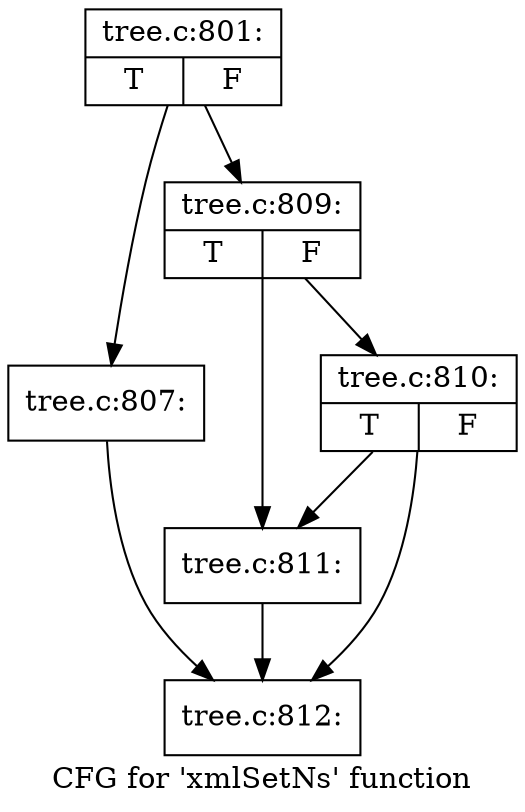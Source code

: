 digraph "CFG for 'xmlSetNs' function" {
	label="CFG for 'xmlSetNs' function";

	Node0x42525d0 [shape=record,label="{tree.c:801:|{<s0>T|<s1>F}}"];
	Node0x42525d0 -> Node0x4252410;
	Node0x42525d0 -> Node0x4252460;
	Node0x4252410 [shape=record,label="{tree.c:807:}"];
	Node0x4252410 -> Node0x4261df0;
	Node0x4252460 [shape=record,label="{tree.c:809:|{<s0>T|<s1>F}}"];
	Node0x4252460 -> Node0x4261da0;
	Node0x4252460 -> Node0x4261e40;
	Node0x4261e40 [shape=record,label="{tree.c:810:|{<s0>T|<s1>F}}"];
	Node0x4261e40 -> Node0x4261da0;
	Node0x4261e40 -> Node0x4261df0;
	Node0x4261da0 [shape=record,label="{tree.c:811:}"];
	Node0x4261da0 -> Node0x4261df0;
	Node0x4261df0 [shape=record,label="{tree.c:812:}"];
}
